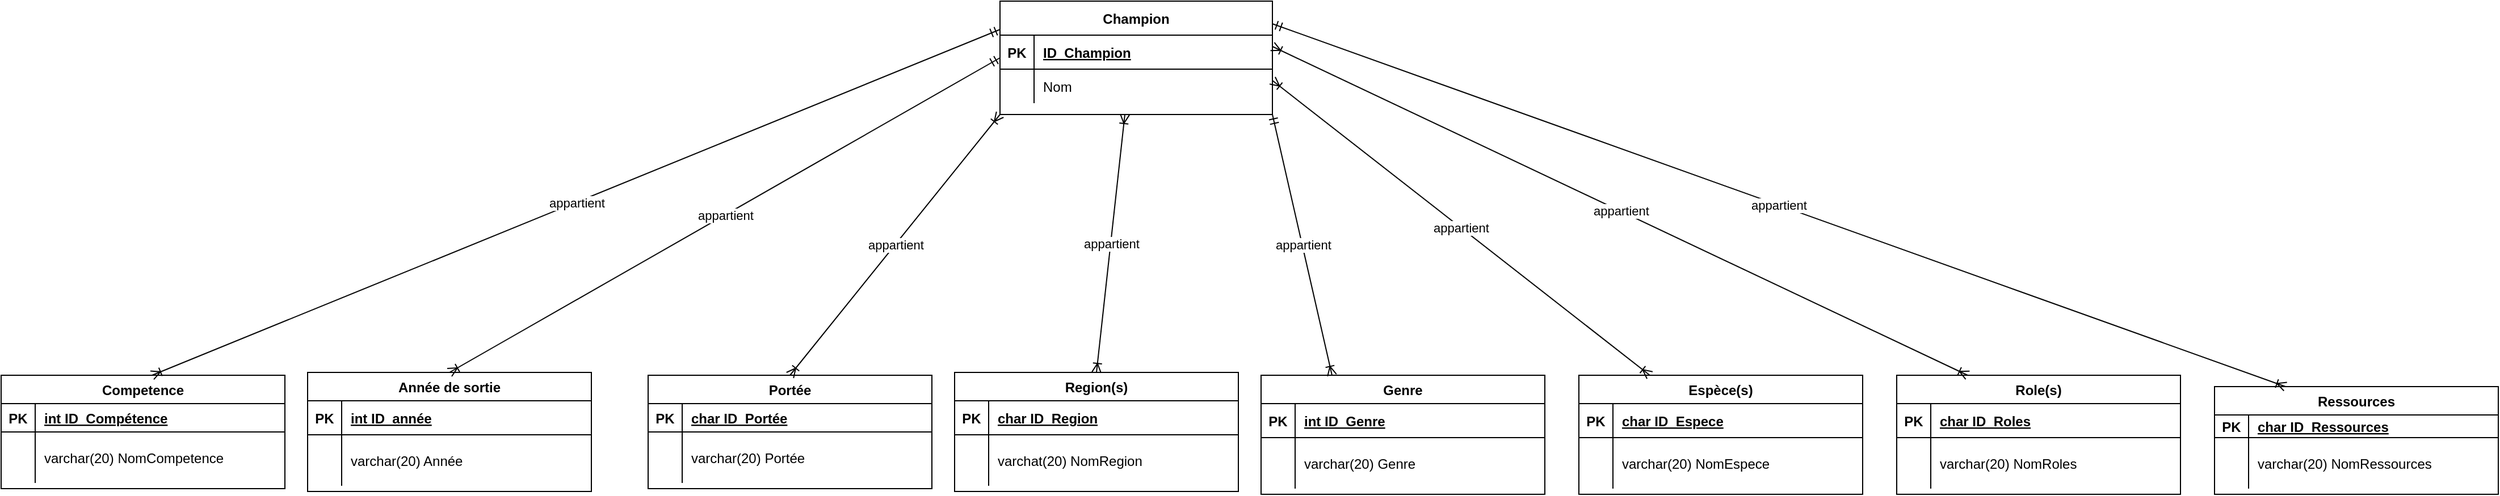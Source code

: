 <mxfile version="24.7.17">
  <diagram id="R2lEEEUBdFMjLlhIrx00" name="Page-1">
    <mxGraphModel dx="2359" dy="821" grid="1" gridSize="10" guides="1" tooltips="1" connect="1" arrows="1" fold="1" page="1" pageScale="1" pageWidth="850" pageHeight="1100" math="0" shadow="0" extFonts="Permanent Marker^https://fonts.googleapis.com/css?family=Permanent+Marker">
      <root>
        <mxCell id="0" />
        <mxCell id="1" parent="0" />
        <mxCell id="C-vyLk0tnHw3VtMMgP7b-2" value="Role(s)" style="shape=table;startSize=25;container=1;collapsible=1;childLayout=tableLayout;fixedRows=1;rowLines=0;fontStyle=1;align=center;resizeLast=1;" parent="1" vertex="1">
          <mxGeometry x="870" y="410" width="250" height="105" as="geometry" />
        </mxCell>
        <mxCell id="C-vyLk0tnHw3VtMMgP7b-3" value="" style="shape=partialRectangle;collapsible=0;dropTarget=0;pointerEvents=0;fillColor=none;points=[[0,0.5],[1,0.5]];portConstraint=eastwest;top=0;left=0;right=0;bottom=1;" parent="C-vyLk0tnHw3VtMMgP7b-2" vertex="1">
          <mxGeometry y="25" width="250" height="30" as="geometry" />
        </mxCell>
        <mxCell id="C-vyLk0tnHw3VtMMgP7b-4" value="PK" style="shape=partialRectangle;overflow=hidden;connectable=0;fillColor=none;top=0;left=0;bottom=0;right=0;fontStyle=1;" parent="C-vyLk0tnHw3VtMMgP7b-3" vertex="1">
          <mxGeometry width="30" height="30" as="geometry">
            <mxRectangle width="30" height="30" as="alternateBounds" />
          </mxGeometry>
        </mxCell>
        <mxCell id="C-vyLk0tnHw3VtMMgP7b-5" value="char ID_Roles" style="shape=partialRectangle;overflow=hidden;connectable=0;fillColor=none;top=0;left=0;bottom=0;right=0;align=left;spacingLeft=6;fontStyle=5;" parent="C-vyLk0tnHw3VtMMgP7b-3" vertex="1">
          <mxGeometry x="30" width="220" height="30" as="geometry">
            <mxRectangle width="220" height="30" as="alternateBounds" />
          </mxGeometry>
        </mxCell>
        <mxCell id="C-vyLk0tnHw3VtMMgP7b-9" value="" style="shape=partialRectangle;collapsible=0;dropTarget=0;pointerEvents=0;fillColor=none;points=[[0,0.5],[1,0.5]];portConstraint=eastwest;top=0;left=0;right=0;bottom=0;" parent="C-vyLk0tnHw3VtMMgP7b-2" vertex="1">
          <mxGeometry y="55" width="250" height="45" as="geometry" />
        </mxCell>
        <mxCell id="C-vyLk0tnHw3VtMMgP7b-10" value="" style="shape=partialRectangle;overflow=hidden;connectable=0;fillColor=none;top=0;left=0;bottom=0;right=0;" parent="C-vyLk0tnHw3VtMMgP7b-9" vertex="1">
          <mxGeometry width="30" height="45" as="geometry">
            <mxRectangle width="30" height="45" as="alternateBounds" />
          </mxGeometry>
        </mxCell>
        <mxCell id="C-vyLk0tnHw3VtMMgP7b-11" value="varchar(20) NomRoles" style="shape=partialRectangle;overflow=hidden;connectable=0;fillColor=none;top=0;left=0;bottom=0;right=0;align=left;spacingLeft=6;" parent="C-vyLk0tnHw3VtMMgP7b-9" vertex="1">
          <mxGeometry x="30" width="220" height="45" as="geometry">
            <mxRectangle width="220" height="45" as="alternateBounds" />
          </mxGeometry>
        </mxCell>
        <mxCell id="C-vyLk0tnHw3VtMMgP7b-23" value="Champion" style="shape=table;startSize=30;container=1;collapsible=1;childLayout=tableLayout;fixedRows=1;rowLines=0;fontStyle=1;align=center;resizeLast=1;" parent="1" vertex="1">
          <mxGeometry x="80" y="80" width="240" height="100" as="geometry" />
        </mxCell>
        <mxCell id="C-vyLk0tnHw3VtMMgP7b-24" value="" style="shape=partialRectangle;collapsible=0;dropTarget=0;pointerEvents=0;fillColor=none;points=[[0,0.5],[1,0.5]];portConstraint=eastwest;top=0;left=0;right=0;bottom=1;" parent="C-vyLk0tnHw3VtMMgP7b-23" vertex="1">
          <mxGeometry y="30" width="240" height="30" as="geometry" />
        </mxCell>
        <mxCell id="C-vyLk0tnHw3VtMMgP7b-25" value="PK" style="shape=partialRectangle;overflow=hidden;connectable=0;fillColor=none;top=0;left=0;bottom=0;right=0;fontStyle=1;" parent="C-vyLk0tnHw3VtMMgP7b-24" vertex="1">
          <mxGeometry width="30" height="30" as="geometry">
            <mxRectangle width="30" height="30" as="alternateBounds" />
          </mxGeometry>
        </mxCell>
        <mxCell id="C-vyLk0tnHw3VtMMgP7b-26" value="ID_Champion" style="shape=partialRectangle;overflow=hidden;connectable=0;fillColor=none;top=0;left=0;bottom=0;right=0;align=left;spacingLeft=6;fontStyle=5;" parent="C-vyLk0tnHw3VtMMgP7b-24" vertex="1">
          <mxGeometry x="30" width="210" height="30" as="geometry">
            <mxRectangle width="210" height="30" as="alternateBounds" />
          </mxGeometry>
        </mxCell>
        <mxCell id="C-vyLk0tnHw3VtMMgP7b-27" value="" style="shape=partialRectangle;collapsible=0;dropTarget=0;pointerEvents=0;fillColor=none;points=[[0,0.5],[1,0.5]];portConstraint=eastwest;top=0;left=0;right=0;bottom=0;" parent="C-vyLk0tnHw3VtMMgP7b-23" vertex="1">
          <mxGeometry y="60" width="240" height="30" as="geometry" />
        </mxCell>
        <mxCell id="C-vyLk0tnHw3VtMMgP7b-28" value="" style="shape=partialRectangle;overflow=hidden;connectable=0;fillColor=none;top=0;left=0;bottom=0;right=0;" parent="C-vyLk0tnHw3VtMMgP7b-27" vertex="1">
          <mxGeometry width="30" height="30" as="geometry">
            <mxRectangle width="30" height="30" as="alternateBounds" />
          </mxGeometry>
        </mxCell>
        <mxCell id="C-vyLk0tnHw3VtMMgP7b-29" value="Nom" style="shape=partialRectangle;overflow=hidden;connectable=0;fillColor=none;top=0;left=0;bottom=0;right=0;align=left;spacingLeft=6;" parent="C-vyLk0tnHw3VtMMgP7b-27" vertex="1">
          <mxGeometry x="30" width="210" height="30" as="geometry">
            <mxRectangle width="210" height="30" as="alternateBounds" />
          </mxGeometry>
        </mxCell>
        <mxCell id="As5ga5nhorVqbEO_CsHn-6" value="Ressources" style="shape=table;startSize=25;container=1;collapsible=1;childLayout=tableLayout;fixedRows=1;rowLines=0;fontStyle=1;align=center;resizeLast=1;" vertex="1" parent="1">
          <mxGeometry x="1150" y="420" width="250" height="95" as="geometry" />
        </mxCell>
        <mxCell id="As5ga5nhorVqbEO_CsHn-7" value="" style="shape=partialRectangle;collapsible=0;dropTarget=0;pointerEvents=0;fillColor=none;points=[[0,0.5],[1,0.5]];portConstraint=eastwest;top=0;left=0;right=0;bottom=1;" vertex="1" parent="As5ga5nhorVqbEO_CsHn-6">
          <mxGeometry y="25" width="250" height="20" as="geometry" />
        </mxCell>
        <mxCell id="As5ga5nhorVqbEO_CsHn-8" value="PK" style="shape=partialRectangle;overflow=hidden;connectable=0;fillColor=none;top=0;left=0;bottom=0;right=0;fontStyle=1;" vertex="1" parent="As5ga5nhorVqbEO_CsHn-7">
          <mxGeometry width="30" height="20" as="geometry">
            <mxRectangle width="30" height="20" as="alternateBounds" />
          </mxGeometry>
        </mxCell>
        <mxCell id="As5ga5nhorVqbEO_CsHn-9" value="char ID_Ressources" style="shape=partialRectangle;overflow=hidden;connectable=0;fillColor=none;top=0;left=0;bottom=0;right=0;align=left;spacingLeft=6;fontStyle=5;" vertex="1" parent="As5ga5nhorVqbEO_CsHn-7">
          <mxGeometry x="30" width="220" height="20" as="geometry">
            <mxRectangle width="220" height="20" as="alternateBounds" />
          </mxGeometry>
        </mxCell>
        <mxCell id="As5ga5nhorVqbEO_CsHn-10" value="" style="shape=partialRectangle;collapsible=0;dropTarget=0;pointerEvents=0;fillColor=none;points=[[0,0.5],[1,0.5]];portConstraint=eastwest;top=0;left=0;right=0;bottom=0;" vertex="1" parent="As5ga5nhorVqbEO_CsHn-6">
          <mxGeometry y="45" width="250" height="45" as="geometry" />
        </mxCell>
        <mxCell id="As5ga5nhorVqbEO_CsHn-11" value="" style="shape=partialRectangle;overflow=hidden;connectable=0;fillColor=none;top=0;left=0;bottom=0;right=0;" vertex="1" parent="As5ga5nhorVqbEO_CsHn-10">
          <mxGeometry width="30" height="45" as="geometry">
            <mxRectangle width="30" height="45" as="alternateBounds" />
          </mxGeometry>
        </mxCell>
        <mxCell id="As5ga5nhorVqbEO_CsHn-12" value="varchar(20) NomRessources" style="shape=partialRectangle;overflow=hidden;connectable=0;fillColor=none;top=0;left=0;bottom=0;right=0;align=left;spacingLeft=6;" vertex="1" parent="As5ga5nhorVqbEO_CsHn-10">
          <mxGeometry x="30" width="220" height="45" as="geometry">
            <mxRectangle width="220" height="45" as="alternateBounds" />
          </mxGeometry>
        </mxCell>
        <mxCell id="As5ga5nhorVqbEO_CsHn-20" value="Espèce(s)" style="shape=table;startSize=25;container=1;collapsible=1;childLayout=tableLayout;fixedRows=1;rowLines=0;fontStyle=1;align=center;resizeLast=1;" vertex="1" parent="1">
          <mxGeometry x="590" y="410" width="250" height="105" as="geometry" />
        </mxCell>
        <mxCell id="As5ga5nhorVqbEO_CsHn-21" value="" style="shape=partialRectangle;collapsible=0;dropTarget=0;pointerEvents=0;fillColor=none;points=[[0,0.5],[1,0.5]];portConstraint=eastwest;top=0;left=0;right=0;bottom=1;" vertex="1" parent="As5ga5nhorVqbEO_CsHn-20">
          <mxGeometry y="25" width="250" height="30" as="geometry" />
        </mxCell>
        <mxCell id="As5ga5nhorVqbEO_CsHn-22" value="PK" style="shape=partialRectangle;overflow=hidden;connectable=0;fillColor=none;top=0;left=0;bottom=0;right=0;fontStyle=1;" vertex="1" parent="As5ga5nhorVqbEO_CsHn-21">
          <mxGeometry width="30" height="30" as="geometry">
            <mxRectangle width="30" height="30" as="alternateBounds" />
          </mxGeometry>
        </mxCell>
        <mxCell id="As5ga5nhorVqbEO_CsHn-23" value="char ID_Espece" style="shape=partialRectangle;overflow=hidden;connectable=0;fillColor=none;top=0;left=0;bottom=0;right=0;align=left;spacingLeft=6;fontStyle=5;" vertex="1" parent="As5ga5nhorVqbEO_CsHn-21">
          <mxGeometry x="30" width="220" height="30" as="geometry">
            <mxRectangle width="220" height="30" as="alternateBounds" />
          </mxGeometry>
        </mxCell>
        <mxCell id="As5ga5nhorVqbEO_CsHn-24" value="" style="shape=partialRectangle;collapsible=0;dropTarget=0;pointerEvents=0;fillColor=none;points=[[0,0.5],[1,0.5]];portConstraint=eastwest;top=0;left=0;right=0;bottom=0;" vertex="1" parent="As5ga5nhorVqbEO_CsHn-20">
          <mxGeometry y="55" width="250" height="45" as="geometry" />
        </mxCell>
        <mxCell id="As5ga5nhorVqbEO_CsHn-25" value="" style="shape=partialRectangle;overflow=hidden;connectable=0;fillColor=none;top=0;left=0;bottom=0;right=0;" vertex="1" parent="As5ga5nhorVqbEO_CsHn-24">
          <mxGeometry width="30" height="45" as="geometry">
            <mxRectangle width="30" height="45" as="alternateBounds" />
          </mxGeometry>
        </mxCell>
        <mxCell id="As5ga5nhorVqbEO_CsHn-26" value="varchar(20) NomEspece" style="shape=partialRectangle;overflow=hidden;connectable=0;fillColor=none;top=0;left=0;bottom=0;right=0;align=left;spacingLeft=6;" vertex="1" parent="As5ga5nhorVqbEO_CsHn-24">
          <mxGeometry x="30" width="220" height="45" as="geometry">
            <mxRectangle width="220" height="45" as="alternateBounds" />
          </mxGeometry>
        </mxCell>
        <mxCell id="As5ga5nhorVqbEO_CsHn-27" value="Genre" style="shape=table;startSize=25;container=1;collapsible=1;childLayout=tableLayout;fixedRows=1;rowLines=0;fontStyle=1;align=center;resizeLast=1;" vertex="1" parent="1">
          <mxGeometry x="310" y="410" width="250" height="105" as="geometry" />
        </mxCell>
        <mxCell id="As5ga5nhorVqbEO_CsHn-28" value="" style="shape=partialRectangle;collapsible=0;dropTarget=0;pointerEvents=0;fillColor=none;points=[[0,0.5],[1,0.5]];portConstraint=eastwest;top=0;left=0;right=0;bottom=1;" vertex="1" parent="As5ga5nhorVqbEO_CsHn-27">
          <mxGeometry y="25" width="250" height="30" as="geometry" />
        </mxCell>
        <mxCell id="As5ga5nhorVqbEO_CsHn-29" value="PK" style="shape=partialRectangle;overflow=hidden;connectable=0;fillColor=none;top=0;left=0;bottom=0;right=0;fontStyle=1;" vertex="1" parent="As5ga5nhorVqbEO_CsHn-28">
          <mxGeometry width="30" height="30" as="geometry">
            <mxRectangle width="30" height="30" as="alternateBounds" />
          </mxGeometry>
        </mxCell>
        <mxCell id="As5ga5nhorVqbEO_CsHn-30" value="int ID_Genre" style="shape=partialRectangle;overflow=hidden;connectable=0;fillColor=none;top=0;left=0;bottom=0;right=0;align=left;spacingLeft=6;fontStyle=5;" vertex="1" parent="As5ga5nhorVqbEO_CsHn-28">
          <mxGeometry x="30" width="220" height="30" as="geometry">
            <mxRectangle width="220" height="30" as="alternateBounds" />
          </mxGeometry>
        </mxCell>
        <mxCell id="As5ga5nhorVqbEO_CsHn-31" value="" style="shape=partialRectangle;collapsible=0;dropTarget=0;pointerEvents=0;fillColor=none;points=[[0,0.5],[1,0.5]];portConstraint=eastwest;top=0;left=0;right=0;bottom=0;" vertex="1" parent="As5ga5nhorVqbEO_CsHn-27">
          <mxGeometry y="55" width="250" height="45" as="geometry" />
        </mxCell>
        <mxCell id="As5ga5nhorVqbEO_CsHn-32" value="" style="shape=partialRectangle;overflow=hidden;connectable=0;fillColor=none;top=0;left=0;bottom=0;right=0;" vertex="1" parent="As5ga5nhorVqbEO_CsHn-31">
          <mxGeometry width="30" height="45" as="geometry">
            <mxRectangle width="30" height="45" as="alternateBounds" />
          </mxGeometry>
        </mxCell>
        <mxCell id="As5ga5nhorVqbEO_CsHn-33" value="varchar(20) Genre" style="shape=partialRectangle;overflow=hidden;connectable=0;fillColor=none;top=0;left=0;bottom=0;right=0;align=left;spacingLeft=6;" vertex="1" parent="As5ga5nhorVqbEO_CsHn-31">
          <mxGeometry x="30" width="220" height="45" as="geometry">
            <mxRectangle width="220" height="45" as="alternateBounds" />
          </mxGeometry>
        </mxCell>
        <mxCell id="As5ga5nhorVqbEO_CsHn-48" value="" style="endArrow=ERoneToMany;html=1;rounded=0;entryX=0.25;entryY=0;entryDx=0;entryDy=0;startArrow=ERmandOne;startFill=0;endFill=0;" edge="1" parent="1" target="As5ga5nhorVqbEO_CsHn-27">
          <mxGeometry relative="1" as="geometry">
            <mxPoint x="320" y="180" as="sourcePoint" />
            <mxPoint x="420" y="180" as="targetPoint" />
          </mxGeometry>
        </mxCell>
        <mxCell id="As5ga5nhorVqbEO_CsHn-49" value="appartient" style="edgeLabel;resizable=0;html=1;;align=center;verticalAlign=middle;" connectable="0" vertex="1" parent="As5ga5nhorVqbEO_CsHn-48">
          <mxGeometry relative="1" as="geometry" />
        </mxCell>
        <mxCell id="As5ga5nhorVqbEO_CsHn-50" value="" style="endArrow=ERoneToMany;html=1;rounded=0;entryX=0.25;entryY=0;entryDx=0;entryDy=0;startArrow=ERoneToMany;startFill=0;endFill=0;" edge="1" parent="1" target="As5ga5nhorVqbEO_CsHn-20">
          <mxGeometry relative="1" as="geometry">
            <mxPoint x="320" y="150" as="sourcePoint" />
            <mxPoint x="373" y="380" as="targetPoint" />
          </mxGeometry>
        </mxCell>
        <mxCell id="As5ga5nhorVqbEO_CsHn-51" value="appartient" style="edgeLabel;resizable=0;html=1;;align=center;verticalAlign=middle;" connectable="0" vertex="1" parent="As5ga5nhorVqbEO_CsHn-50">
          <mxGeometry relative="1" as="geometry" />
        </mxCell>
        <mxCell id="As5ga5nhorVqbEO_CsHn-52" value="" style="endArrow=ERoneToMany;html=1;rounded=0;entryX=0.25;entryY=0;entryDx=0;entryDy=0;startArrow=ERoneToMany;startFill=0;endFill=0;" edge="1" parent="1" target="C-vyLk0tnHw3VtMMgP7b-2">
          <mxGeometry relative="1" as="geometry">
            <mxPoint x="320" y="120" as="sourcePoint" />
            <mxPoint x="373" y="350" as="targetPoint" />
          </mxGeometry>
        </mxCell>
        <mxCell id="As5ga5nhorVqbEO_CsHn-53" value="appartient" style="edgeLabel;resizable=0;html=1;;align=center;verticalAlign=middle;" connectable="0" vertex="1" parent="As5ga5nhorVqbEO_CsHn-52">
          <mxGeometry relative="1" as="geometry" />
        </mxCell>
        <mxCell id="As5ga5nhorVqbEO_CsHn-54" value="" style="endArrow=ERoneToMany;html=1;rounded=0;entryX=0.25;entryY=0;entryDx=0;entryDy=0;startArrow=ERmandOne;startFill=0;endFill=0;" edge="1" parent="1" target="As5ga5nhorVqbEO_CsHn-6">
          <mxGeometry relative="1" as="geometry">
            <mxPoint x="320" y="100" as="sourcePoint" />
            <mxPoint x="373" y="330" as="targetPoint" />
          </mxGeometry>
        </mxCell>
        <mxCell id="As5ga5nhorVqbEO_CsHn-55" value="appartient" style="edgeLabel;resizable=0;html=1;;align=center;verticalAlign=middle;" connectable="0" vertex="1" parent="As5ga5nhorVqbEO_CsHn-54">
          <mxGeometry relative="1" as="geometry" />
        </mxCell>
        <mxCell id="As5ga5nhorVqbEO_CsHn-58" value="Portée" style="shape=table;startSize=25;container=1;collapsible=1;childLayout=tableLayout;fixedRows=1;rowLines=0;fontStyle=1;align=center;resizeLast=1;" vertex="1" parent="1">
          <mxGeometry x="-230" y="410" width="250" height="100" as="geometry" />
        </mxCell>
        <mxCell id="As5ga5nhorVqbEO_CsHn-59" value="" style="shape=partialRectangle;collapsible=0;dropTarget=0;pointerEvents=0;fillColor=none;points=[[0,0.5],[1,0.5]];portConstraint=eastwest;top=0;left=0;right=0;bottom=1;" vertex="1" parent="As5ga5nhorVqbEO_CsHn-58">
          <mxGeometry y="25" width="250" height="25" as="geometry" />
        </mxCell>
        <mxCell id="As5ga5nhorVqbEO_CsHn-60" value="PK" style="shape=partialRectangle;overflow=hidden;connectable=0;fillColor=none;top=0;left=0;bottom=0;right=0;fontStyle=1;" vertex="1" parent="As5ga5nhorVqbEO_CsHn-59">
          <mxGeometry width="30" height="25" as="geometry">
            <mxRectangle width="30" height="25" as="alternateBounds" />
          </mxGeometry>
        </mxCell>
        <mxCell id="As5ga5nhorVqbEO_CsHn-61" value="char ID_Portée" style="shape=partialRectangle;overflow=hidden;connectable=0;fillColor=none;top=0;left=0;bottom=0;right=0;align=left;spacingLeft=6;fontStyle=5;" vertex="1" parent="As5ga5nhorVqbEO_CsHn-59">
          <mxGeometry x="30" width="220" height="25" as="geometry">
            <mxRectangle width="220" height="25" as="alternateBounds" />
          </mxGeometry>
        </mxCell>
        <mxCell id="As5ga5nhorVqbEO_CsHn-62" value="" style="shape=partialRectangle;collapsible=0;dropTarget=0;pointerEvents=0;fillColor=none;points=[[0,0.5],[1,0.5]];portConstraint=eastwest;top=0;left=0;right=0;bottom=0;" vertex="1" parent="As5ga5nhorVqbEO_CsHn-58">
          <mxGeometry y="50" width="250" height="45" as="geometry" />
        </mxCell>
        <mxCell id="As5ga5nhorVqbEO_CsHn-63" value="" style="shape=partialRectangle;overflow=hidden;connectable=0;fillColor=none;top=0;left=0;bottom=0;right=0;" vertex="1" parent="As5ga5nhorVqbEO_CsHn-62">
          <mxGeometry width="30" height="45" as="geometry">
            <mxRectangle width="30" height="45" as="alternateBounds" />
          </mxGeometry>
        </mxCell>
        <mxCell id="As5ga5nhorVqbEO_CsHn-64" value="varchar(20) Portée" style="shape=partialRectangle;overflow=hidden;connectable=0;fillColor=none;top=0;left=0;bottom=0;right=0;align=left;spacingLeft=6;" vertex="1" parent="As5ga5nhorVqbEO_CsHn-62">
          <mxGeometry x="30" width="220" height="45" as="geometry">
            <mxRectangle width="220" height="45" as="alternateBounds" />
          </mxGeometry>
        </mxCell>
        <mxCell id="As5ga5nhorVqbEO_CsHn-65" value="Region(s)" style="shape=table;startSize=25;container=1;collapsible=1;childLayout=tableLayout;fixedRows=1;rowLines=0;fontStyle=1;align=center;resizeLast=1;" vertex="1" parent="1">
          <mxGeometry x="40" y="407.5" width="250" height="105" as="geometry" />
        </mxCell>
        <mxCell id="As5ga5nhorVqbEO_CsHn-66" value="" style="shape=partialRectangle;collapsible=0;dropTarget=0;pointerEvents=0;fillColor=none;points=[[0,0.5],[1,0.5]];portConstraint=eastwest;top=0;left=0;right=0;bottom=1;" vertex="1" parent="As5ga5nhorVqbEO_CsHn-65">
          <mxGeometry y="25" width="250" height="30" as="geometry" />
        </mxCell>
        <mxCell id="As5ga5nhorVqbEO_CsHn-67" value="PK" style="shape=partialRectangle;overflow=hidden;connectable=0;fillColor=none;top=0;left=0;bottom=0;right=0;fontStyle=1;" vertex="1" parent="As5ga5nhorVqbEO_CsHn-66">
          <mxGeometry width="30" height="30" as="geometry">
            <mxRectangle width="30" height="30" as="alternateBounds" />
          </mxGeometry>
        </mxCell>
        <mxCell id="As5ga5nhorVqbEO_CsHn-68" value="char ID_Region" style="shape=partialRectangle;overflow=hidden;connectable=0;fillColor=none;top=0;left=0;bottom=0;right=0;align=left;spacingLeft=6;fontStyle=5;" vertex="1" parent="As5ga5nhorVqbEO_CsHn-66">
          <mxGeometry x="30" width="220" height="30" as="geometry">
            <mxRectangle width="220" height="30" as="alternateBounds" />
          </mxGeometry>
        </mxCell>
        <mxCell id="As5ga5nhorVqbEO_CsHn-69" value="" style="shape=partialRectangle;collapsible=0;dropTarget=0;pointerEvents=0;fillColor=none;points=[[0,0.5],[1,0.5]];portConstraint=eastwest;top=0;left=0;right=0;bottom=0;" vertex="1" parent="As5ga5nhorVqbEO_CsHn-65">
          <mxGeometry y="55" width="250" height="45" as="geometry" />
        </mxCell>
        <mxCell id="As5ga5nhorVqbEO_CsHn-70" value="" style="shape=partialRectangle;overflow=hidden;connectable=0;fillColor=none;top=0;left=0;bottom=0;right=0;" vertex="1" parent="As5ga5nhorVqbEO_CsHn-69">
          <mxGeometry width="30" height="45" as="geometry">
            <mxRectangle width="30" height="45" as="alternateBounds" />
          </mxGeometry>
        </mxCell>
        <mxCell id="As5ga5nhorVqbEO_CsHn-71" value="varchat(20) NomRegion" style="shape=partialRectangle;overflow=hidden;connectable=0;fillColor=none;top=0;left=0;bottom=0;right=0;align=left;spacingLeft=6;" vertex="1" parent="As5ga5nhorVqbEO_CsHn-69">
          <mxGeometry x="30" width="220" height="45" as="geometry">
            <mxRectangle width="220" height="45" as="alternateBounds" />
          </mxGeometry>
        </mxCell>
        <mxCell id="As5ga5nhorVqbEO_CsHn-72" value="Année de sortie" style="shape=table;startSize=25;container=1;collapsible=1;childLayout=tableLayout;fixedRows=1;rowLines=0;fontStyle=1;align=center;resizeLast=1;" vertex="1" parent="1">
          <mxGeometry x="-530" y="407.5" width="250" height="105" as="geometry" />
        </mxCell>
        <mxCell id="As5ga5nhorVqbEO_CsHn-73" value="" style="shape=partialRectangle;collapsible=0;dropTarget=0;pointerEvents=0;fillColor=none;points=[[0,0.5],[1,0.5]];portConstraint=eastwest;top=0;left=0;right=0;bottom=1;" vertex="1" parent="As5ga5nhorVqbEO_CsHn-72">
          <mxGeometry y="25" width="250" height="30" as="geometry" />
        </mxCell>
        <mxCell id="As5ga5nhorVqbEO_CsHn-74" value="PK" style="shape=partialRectangle;overflow=hidden;connectable=0;fillColor=none;top=0;left=0;bottom=0;right=0;fontStyle=1;" vertex="1" parent="As5ga5nhorVqbEO_CsHn-73">
          <mxGeometry width="30" height="30" as="geometry">
            <mxRectangle width="30" height="30" as="alternateBounds" />
          </mxGeometry>
        </mxCell>
        <mxCell id="As5ga5nhorVqbEO_CsHn-75" value="int ID_année" style="shape=partialRectangle;overflow=hidden;connectable=0;fillColor=none;top=0;left=0;bottom=0;right=0;align=left;spacingLeft=6;fontStyle=5;" vertex="1" parent="As5ga5nhorVqbEO_CsHn-73">
          <mxGeometry x="30" width="220" height="30" as="geometry">
            <mxRectangle width="220" height="30" as="alternateBounds" />
          </mxGeometry>
        </mxCell>
        <mxCell id="As5ga5nhorVqbEO_CsHn-76" value="" style="shape=partialRectangle;collapsible=0;dropTarget=0;pointerEvents=0;fillColor=none;points=[[0,0.5],[1,0.5]];portConstraint=eastwest;top=0;left=0;right=0;bottom=0;" vertex="1" parent="As5ga5nhorVqbEO_CsHn-72">
          <mxGeometry y="55" width="250" height="45" as="geometry" />
        </mxCell>
        <mxCell id="As5ga5nhorVqbEO_CsHn-77" value="" style="shape=partialRectangle;overflow=hidden;connectable=0;fillColor=none;top=0;left=0;bottom=0;right=0;" vertex="1" parent="As5ga5nhorVqbEO_CsHn-76">
          <mxGeometry width="30" height="45" as="geometry">
            <mxRectangle width="30" height="45" as="alternateBounds" />
          </mxGeometry>
        </mxCell>
        <mxCell id="As5ga5nhorVqbEO_CsHn-78" value="varchar(20) Année" style="shape=partialRectangle;overflow=hidden;connectable=0;fillColor=none;top=0;left=0;bottom=0;right=0;align=left;spacingLeft=6;" vertex="1" parent="As5ga5nhorVqbEO_CsHn-76">
          <mxGeometry x="30" width="220" height="45" as="geometry">
            <mxRectangle width="220" height="45" as="alternateBounds" />
          </mxGeometry>
        </mxCell>
        <mxCell id="As5ga5nhorVqbEO_CsHn-79" value="" style="endArrow=ERoneToMany;html=1;rounded=0;entryX=0.5;entryY=0;entryDx=0;entryDy=0;startArrow=ERoneToMany;startFill=0;endFill=0;" edge="1" parent="1" target="As5ga5nhorVqbEO_CsHn-65">
          <mxGeometry relative="1" as="geometry">
            <mxPoint x="190" y="180" as="sourcePoint" />
            <mxPoint x="243" y="410" as="targetPoint" />
          </mxGeometry>
        </mxCell>
        <mxCell id="As5ga5nhorVqbEO_CsHn-80" value="appartient" style="edgeLabel;resizable=0;html=1;;align=center;verticalAlign=middle;" connectable="0" vertex="1" parent="As5ga5nhorVqbEO_CsHn-79">
          <mxGeometry relative="1" as="geometry" />
        </mxCell>
        <mxCell id="As5ga5nhorVqbEO_CsHn-81" value="" style="endArrow=ERoneToMany;html=1;rounded=0;entryX=0.5;entryY=0;entryDx=0;entryDy=0;startArrow=ERoneToMany;startFill=0;endFill=0;" edge="1" parent="1" target="As5ga5nhorVqbEO_CsHn-58">
          <mxGeometry relative="1" as="geometry">
            <mxPoint x="80" y="180" as="sourcePoint" />
            <mxPoint x="123" y="420" as="targetPoint" />
          </mxGeometry>
        </mxCell>
        <mxCell id="As5ga5nhorVqbEO_CsHn-82" value="appartient" style="edgeLabel;resizable=0;html=1;;align=center;verticalAlign=middle;" connectable="0" vertex="1" parent="As5ga5nhorVqbEO_CsHn-81">
          <mxGeometry relative="1" as="geometry" />
        </mxCell>
        <mxCell id="As5ga5nhorVqbEO_CsHn-83" value="es" style="endArrow=ERoneToMany;html=1;rounded=0;entryX=0.5;entryY=0;entryDx=0;entryDy=0;startArrow=ERmandOne;startFill=0;endFill=0;" edge="1" parent="1" target="As5ga5nhorVqbEO_CsHn-72">
          <mxGeometry relative="1" as="geometry">
            <mxPoint x="80" y="130" as="sourcePoint" />
            <mxPoint x="133" y="360" as="targetPoint" />
          </mxGeometry>
        </mxCell>
        <mxCell id="As5ga5nhorVqbEO_CsHn-84" value="appartient" style="edgeLabel;resizable=0;html=1;;align=center;verticalAlign=middle;" connectable="0" vertex="1" parent="As5ga5nhorVqbEO_CsHn-83">
          <mxGeometry relative="1" as="geometry" />
        </mxCell>
        <mxCell id="As5ga5nhorVqbEO_CsHn-89" value="Competence" style="shape=table;startSize=25;container=1;collapsible=1;childLayout=tableLayout;fixedRows=1;rowLines=0;fontStyle=1;align=center;resizeLast=1;" vertex="1" parent="1">
          <mxGeometry x="-800" y="410" width="250" height="100" as="geometry" />
        </mxCell>
        <mxCell id="As5ga5nhorVqbEO_CsHn-90" value="" style="shape=partialRectangle;collapsible=0;dropTarget=0;pointerEvents=0;fillColor=none;points=[[0,0.5],[1,0.5]];portConstraint=eastwest;top=0;left=0;right=0;bottom=1;" vertex="1" parent="As5ga5nhorVqbEO_CsHn-89">
          <mxGeometry y="25" width="250" height="25" as="geometry" />
        </mxCell>
        <mxCell id="As5ga5nhorVqbEO_CsHn-91" value="PK" style="shape=partialRectangle;overflow=hidden;connectable=0;fillColor=none;top=0;left=0;bottom=0;right=0;fontStyle=1;" vertex="1" parent="As5ga5nhorVqbEO_CsHn-90">
          <mxGeometry width="30" height="25" as="geometry">
            <mxRectangle width="30" height="25" as="alternateBounds" />
          </mxGeometry>
        </mxCell>
        <mxCell id="As5ga5nhorVqbEO_CsHn-92" value="int ID_Compétence" style="shape=partialRectangle;overflow=hidden;connectable=0;fillColor=none;top=0;left=0;bottom=0;right=0;align=left;spacingLeft=6;fontStyle=5;" vertex="1" parent="As5ga5nhorVqbEO_CsHn-90">
          <mxGeometry x="30" width="220" height="25" as="geometry">
            <mxRectangle width="220" height="25" as="alternateBounds" />
          </mxGeometry>
        </mxCell>
        <mxCell id="As5ga5nhorVqbEO_CsHn-93" value="" style="shape=partialRectangle;collapsible=0;dropTarget=0;pointerEvents=0;fillColor=none;points=[[0,0.5],[1,0.5]];portConstraint=eastwest;top=0;left=0;right=0;bottom=0;" vertex="1" parent="As5ga5nhorVqbEO_CsHn-89">
          <mxGeometry y="50" width="250" height="45" as="geometry" />
        </mxCell>
        <mxCell id="As5ga5nhorVqbEO_CsHn-94" value="" style="shape=partialRectangle;overflow=hidden;connectable=0;fillColor=none;top=0;left=0;bottom=0;right=0;" vertex="1" parent="As5ga5nhorVqbEO_CsHn-93">
          <mxGeometry width="30" height="45" as="geometry">
            <mxRectangle width="30" height="45" as="alternateBounds" />
          </mxGeometry>
        </mxCell>
        <mxCell id="As5ga5nhorVqbEO_CsHn-95" value="varchar(20) NomCompetence" style="shape=partialRectangle;overflow=hidden;connectable=0;fillColor=none;top=0;left=0;bottom=0;right=0;align=left;spacingLeft=6;" vertex="1" parent="As5ga5nhorVqbEO_CsHn-93">
          <mxGeometry x="30" width="220" height="45" as="geometry">
            <mxRectangle width="220" height="45" as="alternateBounds" />
          </mxGeometry>
        </mxCell>
        <mxCell id="As5ga5nhorVqbEO_CsHn-96" value="es" style="endArrow=ERoneToMany;html=1;rounded=0;entryX=0.5;entryY=0;entryDx=0;entryDy=0;startArrow=ERmandOne;startFill=0;endFill=0;exitX=0;exitY=0.25;exitDx=0;exitDy=0;" edge="1" parent="1" source="C-vyLk0tnHw3VtMMgP7b-23">
          <mxGeometry relative="1" as="geometry">
            <mxPoint x="-182" y="132" as="sourcePoint" />
            <mxPoint x="-667" y="410" as="targetPoint" />
          </mxGeometry>
        </mxCell>
        <mxCell id="As5ga5nhorVqbEO_CsHn-97" value="appartient" style="edgeLabel;resizable=0;html=1;;align=center;verticalAlign=middle;" connectable="0" vertex="1" parent="As5ga5nhorVqbEO_CsHn-96">
          <mxGeometry relative="1" as="geometry" />
        </mxCell>
      </root>
    </mxGraphModel>
  </diagram>
</mxfile>
